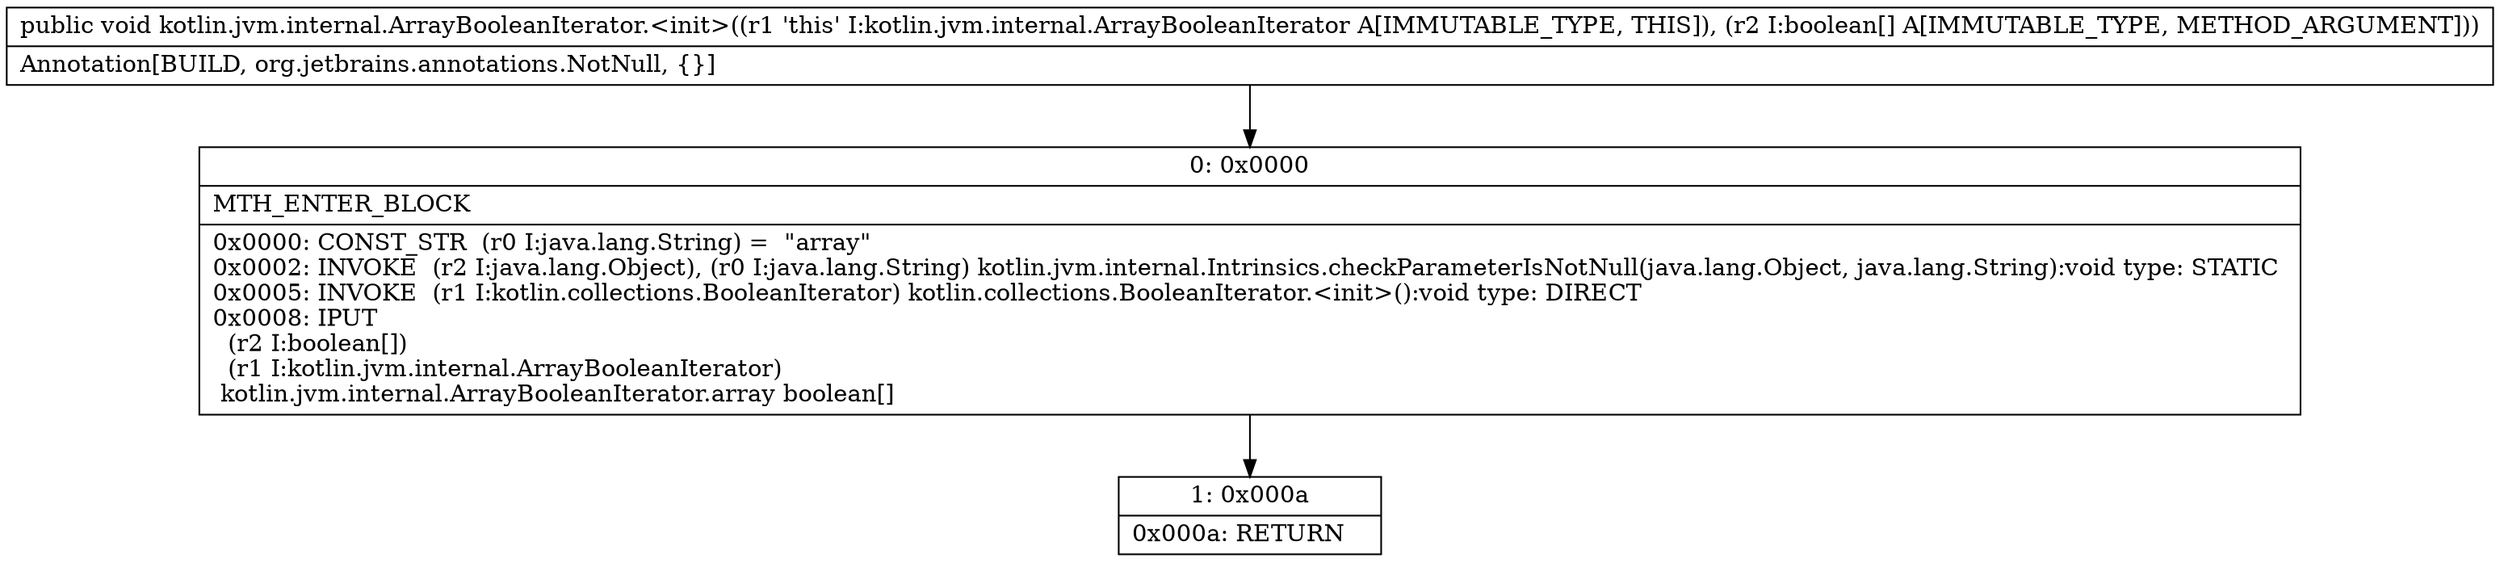 digraph "CFG forkotlin.jvm.internal.ArrayBooleanIterator.\<init\>([Z)V" {
Node_0 [shape=record,label="{0\:\ 0x0000|MTH_ENTER_BLOCK\l|0x0000: CONST_STR  (r0 I:java.lang.String) =  \"array\" \l0x0002: INVOKE  (r2 I:java.lang.Object), (r0 I:java.lang.String) kotlin.jvm.internal.Intrinsics.checkParameterIsNotNull(java.lang.Object, java.lang.String):void type: STATIC \l0x0005: INVOKE  (r1 I:kotlin.collections.BooleanIterator) kotlin.collections.BooleanIterator.\<init\>():void type: DIRECT \l0x0008: IPUT  \l  (r2 I:boolean[])\l  (r1 I:kotlin.jvm.internal.ArrayBooleanIterator)\l kotlin.jvm.internal.ArrayBooleanIterator.array boolean[] \l}"];
Node_1 [shape=record,label="{1\:\ 0x000a|0x000a: RETURN   \l}"];
MethodNode[shape=record,label="{public void kotlin.jvm.internal.ArrayBooleanIterator.\<init\>((r1 'this' I:kotlin.jvm.internal.ArrayBooleanIterator A[IMMUTABLE_TYPE, THIS]), (r2 I:boolean[] A[IMMUTABLE_TYPE, METHOD_ARGUMENT]))  | Annotation[BUILD, org.jetbrains.annotations.NotNull, \{\}]\l}"];
MethodNode -> Node_0;
Node_0 -> Node_1;
}


